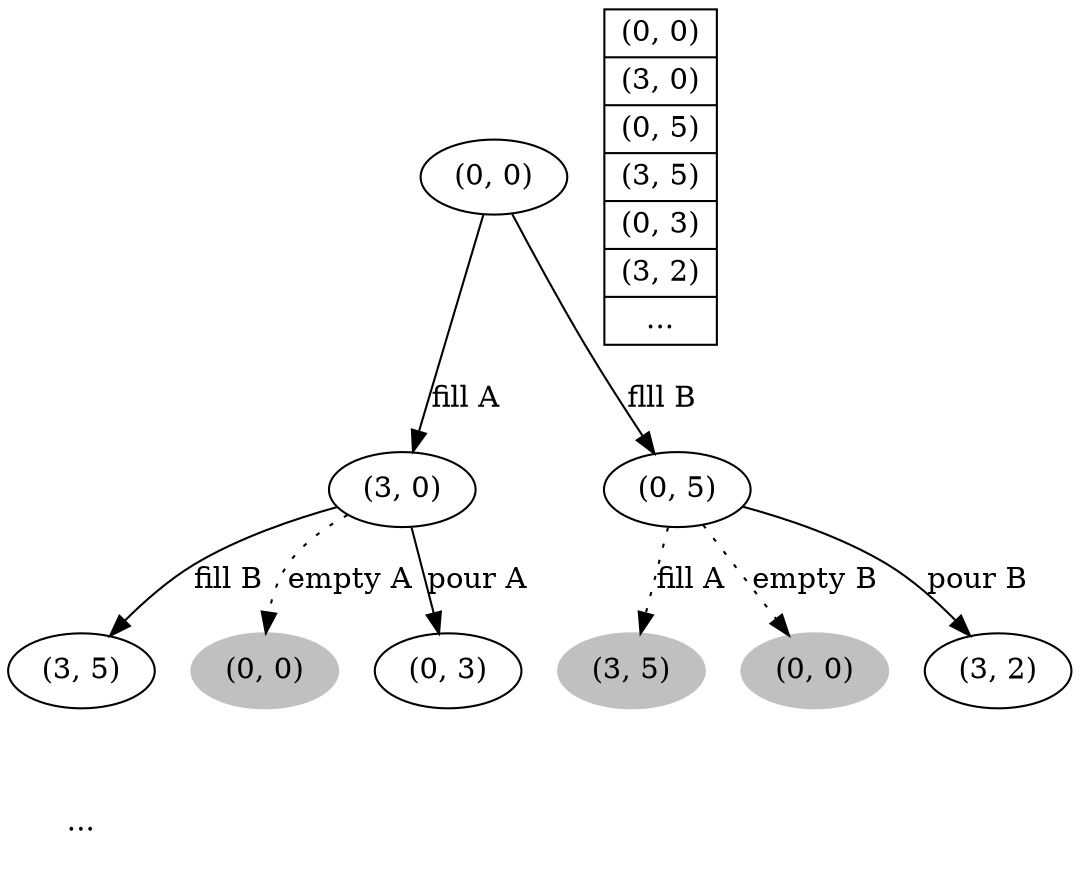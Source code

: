 digraph G{
	margin="0"
    /*subgraph cluster0 {*/
        s1[label="(0, 0)"];
        s21[label="(3, 0)"];
        s22[label="(0, 5)"];
        {rank = same s21 s22}
        s1->s21[label="fill A"];
        s1->s22[label="flll B"];
        s31[label="(3, 5)"];
        s32[label="(0, 0)", color=gray, style=filled];
        s33[label="(0, 3)"];
        s21->s31[label="fill B"];
        s21->s32[style=dotted, label="empty A"];
        s21->s33[label="pour A"];
        s34[label="(3, 5)", color=gray, style=filled];
        s35[label="(0, 0)", color=gray, style=filled];
        s36[label="(3, 2)"];
        {rank = same s31 s32 s33 s34 s35 s36}
        s22->s34[label="fill A", style=dotted];
        s22->s35[label="empty B", style=dotted];
        s22->s36[label="pour B"];
        sdot[shape=plaintext, label="..."];
        s31->sdot[style=invis];
    /*}
    subgraph cluster1 {*/
        v[shape=record, label="{(0, 0) | (3, 0) | (0, 5) | (3, 5) | (0, 3) | (3, 2) | ... }"];
    /*}*/
}